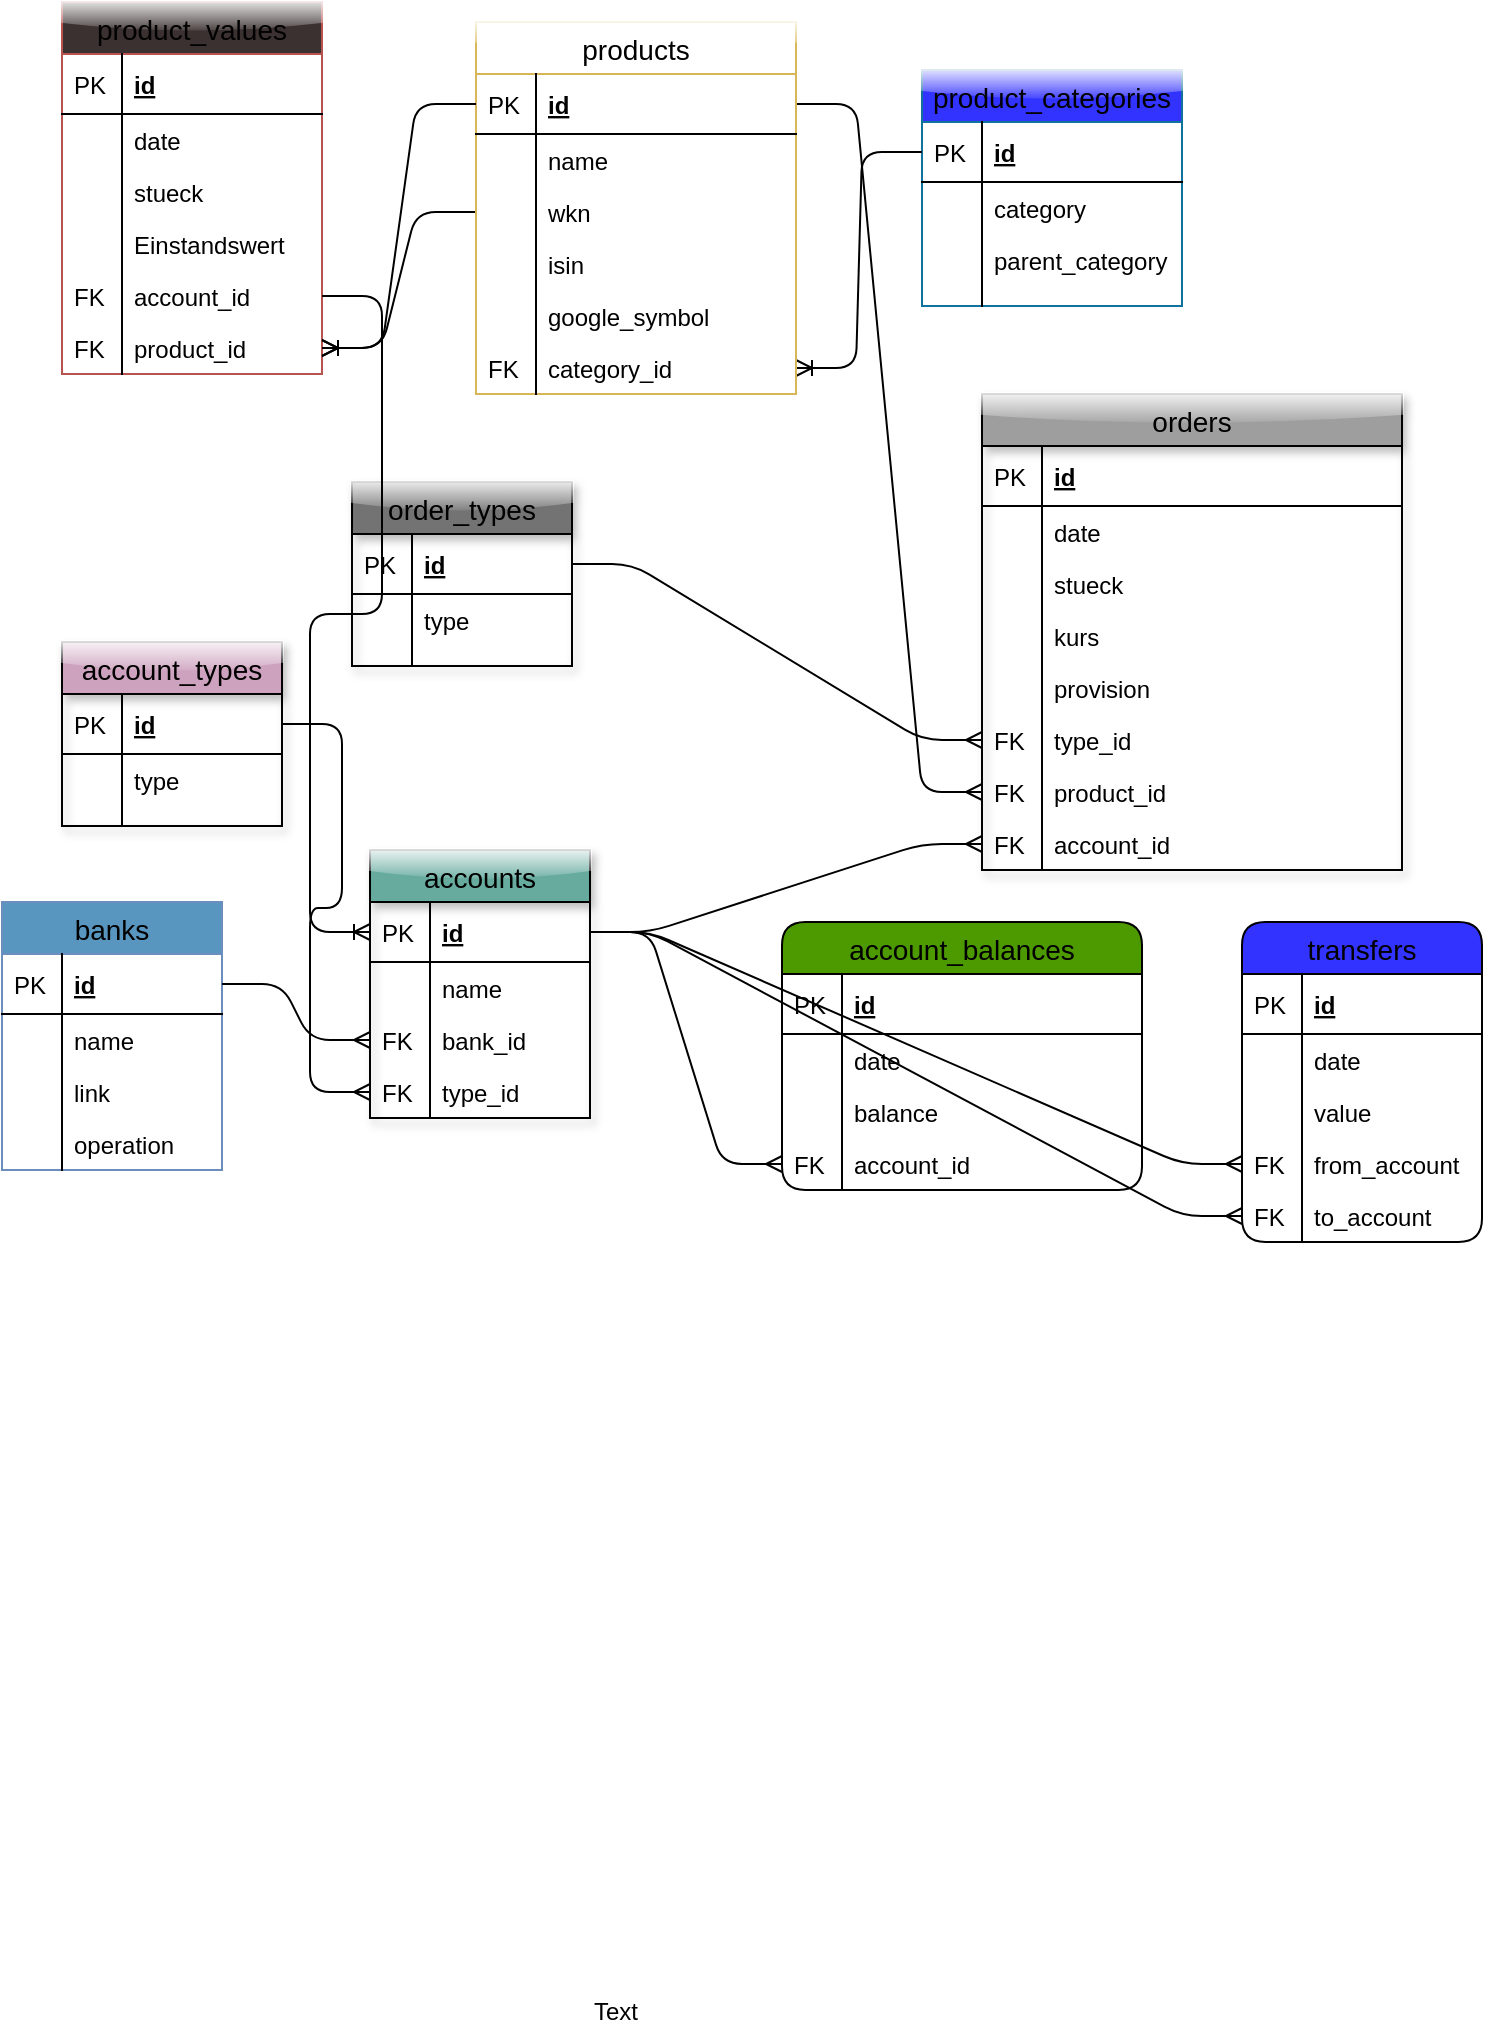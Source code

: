 <mxfile version="13.6.5">
    <diagram id="6hGFLwfOUW9BJ-s0fimq" name="All tables">
        <mxGraphModel dx="1537" dy="1178" grid="1" gridSize="10" guides="1" tooltips="1" connect="1" arrows="1" fold="1" page="1" pageScale="1" pageWidth="827" pageHeight="1169" math="0" shadow="0">
            <root>
                <mxCell id="0"/>
                <mxCell id="1" parent="0"/>
                <mxCell id="22" value="product_categories" style="swimlane;fontStyle=0;childLayout=stackLayout;horizontal=1;startSize=26;horizontalStack=0;resizeParent=1;resizeParentMax=0;resizeLast=0;collapsible=1;marginBottom=0;swimlaneFillColor=none;align=center;fontSize=14;strokeColor=#10739e;glass=1;fillColor=#3333FF;" parent="1" vertex="1">
                    <mxGeometry x="-350" y="64" width="130" height="118" as="geometry"/>
                </mxCell>
                <mxCell id="23" value="id" style="shape=partialRectangle;top=0;left=0;right=0;bottom=1;align=left;verticalAlign=middle;fillColor=none;spacingLeft=34;spacingRight=4;overflow=hidden;rotatable=0;points=[[0,0.5],[1,0.5]];portConstraint=eastwest;dropTarget=0;fontStyle=5;fontSize=12;" parent="22" vertex="1">
                    <mxGeometry y="26" width="130" height="30" as="geometry"/>
                </mxCell>
                <mxCell id="24" value="PK" style="shape=partialRectangle;top=0;left=0;bottom=0;fillColor=none;align=left;verticalAlign=middle;spacingLeft=4;spacingRight=4;overflow=hidden;rotatable=0;points=[];portConstraint=eastwest;part=1;fontSize=12;" parent="23" vertex="1" connectable="0">
                    <mxGeometry width="30" height="30" as="geometry"/>
                </mxCell>
                <mxCell id="25" value="category" style="shape=partialRectangle;top=0;left=0;right=0;bottom=0;align=left;verticalAlign=top;fillColor=none;spacingLeft=34;spacingRight=4;overflow=hidden;rotatable=0;points=[[0,0.5],[1,0.5]];portConstraint=eastwest;dropTarget=0;fontSize=12;" parent="22" vertex="1">
                    <mxGeometry y="56" width="130" height="26" as="geometry"/>
                </mxCell>
                <mxCell id="26" value="" style="shape=partialRectangle;top=0;left=0;bottom=0;fillColor=none;align=left;verticalAlign=top;spacingLeft=4;spacingRight=4;overflow=hidden;rotatable=0;points=[];portConstraint=eastwest;part=1;fontSize=12;" parent="25" vertex="1" connectable="0">
                    <mxGeometry width="30" height="26" as="geometry"/>
                </mxCell>
                <mxCell id="27" value="parent_category" style="shape=partialRectangle;top=0;left=0;right=0;bottom=0;align=left;verticalAlign=top;fillColor=none;spacingLeft=34;spacingRight=4;overflow=hidden;rotatable=0;points=[[0,0.5],[1,0.5]];portConstraint=eastwest;dropTarget=0;fontSize=12;" parent="22" vertex="1">
                    <mxGeometry y="82" width="130" height="26" as="geometry"/>
                </mxCell>
                <mxCell id="28" value="" style="shape=partialRectangle;top=0;left=0;bottom=0;fillColor=none;align=left;verticalAlign=top;spacingLeft=4;spacingRight=4;overflow=hidden;rotatable=0;points=[];portConstraint=eastwest;part=1;fontSize=12;" parent="27" vertex="1" connectable="0">
                    <mxGeometry width="30" height="26" as="geometry"/>
                </mxCell>
                <mxCell id="31" value="" style="shape=partialRectangle;top=0;left=0;right=0;bottom=0;align=left;verticalAlign=top;fillColor=none;spacingLeft=34;spacingRight=4;overflow=hidden;rotatable=0;points=[[0,0.5],[1,0.5]];portConstraint=eastwest;dropTarget=0;fontSize=12;" parent="22" vertex="1">
                    <mxGeometry y="108" width="130" height="10" as="geometry"/>
                </mxCell>
                <mxCell id="32" value="" style="shape=partialRectangle;top=0;left=0;bottom=0;fillColor=none;align=left;verticalAlign=top;spacingLeft=4;spacingRight=4;overflow=hidden;rotatable=0;points=[];portConstraint=eastwest;part=1;fontSize=12;" parent="31" vertex="1" connectable="0">
                    <mxGeometry width="30" height="10" as="geometry"/>
                </mxCell>
                <mxCell id="77" value="" style="edgeStyle=entityRelationEdgeStyle;fontSize=12;html=1;endArrow=ERoneToMany;" parent="1" source="23" target="320" edge="1">
                    <mxGeometry width="100" height="100" relative="1" as="geometry">
                        <mxPoint x="-690" y="730" as="sourcePoint"/>
                        <mxPoint x="-580" y="95" as="targetPoint"/>
                    </mxGeometry>
                </mxCell>
                <mxCell id="132" value="accounts" style="swimlane;fontStyle=0;childLayout=stackLayout;horizontal=1;startSize=26;fillColor=#67AB9F;horizontalStack=0;resizeParent=1;resizeParentMax=0;resizeLast=0;collapsible=1;marginBottom=0;swimlaneFillColor=none;align=center;fontSize=14;rounded=0;shadow=1;glass=1;comic=0;" parent="1" vertex="1">
                    <mxGeometry x="-626" y="454" width="110" height="134" as="geometry"/>
                </mxCell>
                <mxCell id="133" value="id" style="shape=partialRectangle;top=0;left=0;right=0;bottom=1;align=left;verticalAlign=middle;fillColor=none;spacingLeft=34;spacingRight=4;overflow=hidden;rotatable=0;points=[[0,0.5],[1,0.5]];portConstraint=eastwest;dropTarget=0;fontStyle=5;fontSize=12;" parent="132" vertex="1">
                    <mxGeometry y="26" width="110" height="30" as="geometry"/>
                </mxCell>
                <mxCell id="134" value="PK" style="shape=partialRectangle;top=0;left=0;bottom=0;fillColor=none;align=left;verticalAlign=middle;spacingLeft=4;spacingRight=4;overflow=hidden;rotatable=0;points=[];portConstraint=eastwest;part=1;fontSize=12;" parent="133" vertex="1" connectable="0">
                    <mxGeometry width="30" height="30" as="geometry"/>
                </mxCell>
                <mxCell id="135" value="name" style="shape=partialRectangle;top=0;left=0;right=0;bottom=0;align=left;verticalAlign=top;fillColor=none;spacingLeft=34;spacingRight=4;overflow=hidden;rotatable=0;points=[[0,0.5],[1,0.5]];portConstraint=eastwest;dropTarget=0;fontSize=12;" parent="132" vertex="1">
                    <mxGeometry y="56" width="110" height="26" as="geometry"/>
                </mxCell>
                <mxCell id="136" value="" style="shape=partialRectangle;top=0;left=0;bottom=0;fillColor=none;align=left;verticalAlign=top;spacingLeft=4;spacingRight=4;overflow=hidden;rotatable=0;points=[];portConstraint=eastwest;part=1;fontSize=12;" parent="135" vertex="1" connectable="0">
                    <mxGeometry width="30" height="26" as="geometry"/>
                </mxCell>
                <mxCell id="329" value="bank_id" style="shape=partialRectangle;top=0;left=0;right=0;bottom=0;align=left;verticalAlign=top;fillColor=none;spacingLeft=34;spacingRight=4;overflow=hidden;rotatable=0;points=[[0,0.5],[1,0.5]];portConstraint=eastwest;dropTarget=0;fontSize=12;" parent="132" vertex="1">
                    <mxGeometry y="82" width="110" height="26" as="geometry"/>
                </mxCell>
                <mxCell id="330" value="FK" style="shape=partialRectangle;top=0;left=0;bottom=0;fillColor=none;align=left;verticalAlign=top;spacingLeft=4;spacingRight=4;overflow=hidden;rotatable=0;points=[];portConstraint=eastwest;part=1;fontSize=12;" parent="329" vertex="1" connectable="0">
                    <mxGeometry width="30" height="26" as="geometry"/>
                </mxCell>
                <mxCell id="331" value="type_id" style="shape=partialRectangle;top=0;left=0;right=0;bottom=0;align=left;verticalAlign=top;fillColor=none;spacingLeft=34;spacingRight=4;overflow=hidden;rotatable=0;points=[[0,0.5],[1,0.5]];portConstraint=eastwest;dropTarget=0;fontSize=12;" parent="132" vertex="1">
                    <mxGeometry y="108" width="110" height="26" as="geometry"/>
                </mxCell>
                <mxCell id="332" value="FK" style="shape=partialRectangle;top=0;left=0;bottom=0;fillColor=none;align=left;verticalAlign=top;spacingLeft=4;spacingRight=4;overflow=hidden;rotatable=0;points=[];portConstraint=eastwest;part=1;fontSize=12;" parent="331" vertex="1" connectable="0">
                    <mxGeometry width="30" height="26" as="geometry"/>
                </mxCell>
                <mxCell id="143" value="account_types" style="swimlane;fontStyle=0;childLayout=stackLayout;horizontal=1;startSize=26;fillColor=#CDA2BE;horizontalStack=0;resizeParent=1;resizeParentMax=0;resizeLast=0;collapsible=1;marginBottom=0;swimlaneFillColor=none;align=center;fontSize=14;rounded=0;shadow=1;glass=1;comic=0;" parent="1" vertex="1">
                    <mxGeometry x="-780" y="350" width="110" height="92" as="geometry"/>
                </mxCell>
                <mxCell id="144" value="id" style="shape=partialRectangle;top=0;left=0;right=0;bottom=1;align=left;verticalAlign=middle;fillColor=none;spacingLeft=34;spacingRight=4;overflow=hidden;rotatable=0;points=[[0,0.5],[1,0.5]];portConstraint=eastwest;dropTarget=0;fontStyle=5;fontSize=12;" parent="143" vertex="1">
                    <mxGeometry y="26" width="110" height="30" as="geometry"/>
                </mxCell>
                <mxCell id="145" value="PK" style="shape=partialRectangle;top=0;left=0;bottom=0;fillColor=none;align=left;verticalAlign=middle;spacingLeft=4;spacingRight=4;overflow=hidden;rotatable=0;points=[];portConstraint=eastwest;part=1;fontSize=12;" parent="144" vertex="1" connectable="0">
                    <mxGeometry width="30" height="30" as="geometry"/>
                </mxCell>
                <mxCell id="146" value="type" style="shape=partialRectangle;top=0;left=0;right=0;bottom=0;align=left;verticalAlign=top;fillColor=none;spacingLeft=34;spacingRight=4;overflow=hidden;rotatable=0;points=[[0,0.5],[1,0.5]];portConstraint=eastwest;dropTarget=0;fontSize=12;" parent="143" vertex="1">
                    <mxGeometry y="56" width="110" height="26" as="geometry"/>
                </mxCell>
                <mxCell id="147" value="" style="shape=partialRectangle;top=0;left=0;bottom=0;fillColor=none;align=left;verticalAlign=top;spacingLeft=4;spacingRight=4;overflow=hidden;rotatable=0;points=[];portConstraint=eastwest;part=1;fontSize=12;" parent="146" vertex="1" connectable="0">
                    <mxGeometry width="30" height="26" as="geometry"/>
                </mxCell>
                <mxCell id="152" value="" style="shape=partialRectangle;top=0;left=0;right=0;bottom=0;align=left;verticalAlign=top;fillColor=none;spacingLeft=34;spacingRight=4;overflow=hidden;rotatable=0;points=[[0,0.5],[1,0.5]];portConstraint=eastwest;dropTarget=0;fontSize=12;" parent="143" vertex="1">
                    <mxGeometry y="82" width="110" height="10" as="geometry"/>
                </mxCell>
                <mxCell id="153" value="" style="shape=partialRectangle;top=0;left=0;bottom=0;fillColor=none;align=left;verticalAlign=top;spacingLeft=4;spacingRight=4;overflow=hidden;rotatable=0;points=[];portConstraint=eastwest;part=1;fontSize=12;" parent="152" vertex="1" connectable="0">
                    <mxGeometry width="30" height="10" as="geometry"/>
                </mxCell>
                <mxCell id="154" value="order_types" style="swimlane;fontStyle=0;childLayout=stackLayout;horizontal=1;startSize=26;horizontalStack=0;resizeParent=1;resizeParentMax=0;resizeLast=0;collapsible=1;marginBottom=0;swimlaneFillColor=none;align=center;fontSize=14;rounded=0;shadow=1;glass=1;comic=0;fillColor=#737373;" parent="1" vertex="1">
                    <mxGeometry x="-635" y="270" width="110" height="92" as="geometry"/>
                </mxCell>
                <mxCell id="155" value="id" style="shape=partialRectangle;top=0;left=0;right=0;bottom=1;align=left;verticalAlign=middle;fillColor=none;spacingLeft=34;spacingRight=4;overflow=hidden;rotatable=0;points=[[0,0.5],[1,0.5]];portConstraint=eastwest;dropTarget=0;fontStyle=5;fontSize=12;" parent="154" vertex="1">
                    <mxGeometry y="26" width="110" height="30" as="geometry"/>
                </mxCell>
                <mxCell id="156" value="PK" style="shape=partialRectangle;top=0;left=0;bottom=0;fillColor=none;align=left;verticalAlign=middle;spacingLeft=4;spacingRight=4;overflow=hidden;rotatable=0;points=[];portConstraint=eastwest;part=1;fontSize=12;" parent="155" vertex="1" connectable="0">
                    <mxGeometry width="30" height="30" as="geometry"/>
                </mxCell>
                <mxCell id="157" value="type" style="shape=partialRectangle;top=0;left=0;right=0;bottom=0;align=left;verticalAlign=top;fillColor=none;spacingLeft=34;spacingRight=4;overflow=hidden;rotatable=0;points=[[0,0.5],[1,0.5]];portConstraint=eastwest;dropTarget=0;fontSize=12;" parent="154" vertex="1">
                    <mxGeometry y="56" width="110" height="26" as="geometry"/>
                </mxCell>
                <mxCell id="158" value="" style="shape=partialRectangle;top=0;left=0;bottom=0;fillColor=none;align=left;verticalAlign=top;spacingLeft=4;spacingRight=4;overflow=hidden;rotatable=0;points=[];portConstraint=eastwest;part=1;fontSize=12;" parent="157" vertex="1" connectable="0">
                    <mxGeometry width="30" height="26" as="geometry"/>
                </mxCell>
                <mxCell id="163" value="" style="shape=partialRectangle;top=0;left=0;right=0;bottom=0;align=left;verticalAlign=top;fillColor=none;spacingLeft=34;spacingRight=4;overflow=hidden;rotatable=0;points=[[0,0.5],[1,0.5]];portConstraint=eastwest;dropTarget=0;fontSize=12;" parent="154" vertex="1">
                    <mxGeometry y="82" width="110" height="10" as="geometry"/>
                </mxCell>
                <mxCell id="164" value="" style="shape=partialRectangle;top=0;left=0;bottom=0;fillColor=none;align=left;verticalAlign=top;spacingLeft=4;spacingRight=4;overflow=hidden;rotatable=0;points=[];portConstraint=eastwest;part=1;fontSize=12;" parent="163" vertex="1" connectable="0">
                    <mxGeometry width="30" height="10" as="geometry"/>
                </mxCell>
                <mxCell id="188" value="" style="edgeStyle=entityRelationEdgeStyle;fontSize=12;html=1;endArrow=ERmany;" parent="1" source="3" target="314" edge="1">
                    <mxGeometry width="100" height="100" relative="1" as="geometry">
                        <mxPoint x="-740" y="820" as="sourcePoint"/>
                        <mxPoint x="-315" y="247" as="targetPoint"/>
                    </mxGeometry>
                </mxCell>
                <mxCell id="202" value="" style="edgeStyle=entityRelationEdgeStyle;fontSize=12;html=1;endArrow=ERmany;" parent="1" source="155" target="312" edge="1">
                    <mxGeometry width="100" height="100" relative="1" as="geometry">
                        <mxPoint x="-740" y="820" as="sourcePoint"/>
                        <mxPoint x="-580" y="365" as="targetPoint"/>
                    </mxGeometry>
                </mxCell>
                <mxCell id="215" value="" style="edgeStyle=entityRelationEdgeStyle;fontSize=12;html=1;endArrow=ERmany;" parent="1" source="144" target="331" edge="1">
                    <mxGeometry width="100" height="100" relative="1" as="geometry">
                        <mxPoint x="-740" y="860" as="sourcePoint"/>
                        <mxPoint x="-520" y="665" as="targetPoint"/>
                    </mxGeometry>
                </mxCell>
                <mxCell id="227" value="" style="edgeStyle=entityRelationEdgeStyle;fontSize=12;html=1;endArrow=ERmany;" parent="1" source="133" target="322" edge="1">
                    <mxGeometry width="100" height="100" relative="1" as="geometry">
                        <mxPoint x="-740" y="860" as="sourcePoint"/>
                        <mxPoint x="-640" y="393" as="targetPoint"/>
                    </mxGeometry>
                </mxCell>
                <mxCell id="231" value="product_values" style="swimlane;fontStyle=0;childLayout=stackLayout;horizontal=1;startSize=26;horizontalStack=0;resizeParent=1;resizeParentMax=0;resizeLast=0;collapsible=1;marginBottom=0;swimlaneFillColor=none;align=center;fontSize=14;rounded=0;shadow=0;glass=1;strokeColor=#b85450;fillColor=#3B3130;" parent="1" vertex="1">
                    <mxGeometry x="-780" y="30" width="130" height="186" as="geometry"/>
                </mxCell>
                <mxCell id="232" value="id" style="shape=partialRectangle;top=0;left=0;right=0;bottom=1;align=left;verticalAlign=middle;fillColor=none;spacingLeft=34;spacingRight=4;overflow=hidden;rotatable=0;points=[[0,0.5],[1,0.5]];portConstraint=eastwest;dropTarget=0;fontStyle=5;fontSize=12;" parent="231" vertex="1">
                    <mxGeometry y="26" width="130" height="30" as="geometry"/>
                </mxCell>
                <mxCell id="233" value="PK" style="shape=partialRectangle;top=0;left=0;bottom=0;fillColor=none;align=left;verticalAlign=middle;spacingLeft=4;spacingRight=4;overflow=hidden;rotatable=0;points=[];portConstraint=eastwest;part=1;fontSize=12;" parent="232" vertex="1" connectable="0">
                    <mxGeometry width="30" height="30" as="geometry"/>
                </mxCell>
                <mxCell id="234" value="date" style="shape=partialRectangle;top=0;left=0;right=0;bottom=0;align=left;verticalAlign=top;fillColor=none;spacingLeft=34;spacingRight=4;overflow=hidden;rotatable=0;points=[[0,0.5],[1,0.5]];portConstraint=eastwest;dropTarget=0;fontSize=12;" parent="231" vertex="1">
                    <mxGeometry y="56" width="130" height="26" as="geometry"/>
                </mxCell>
                <mxCell id="235" value="" style="shape=partialRectangle;top=0;left=0;bottom=0;fillColor=none;align=left;verticalAlign=top;spacingLeft=4;spacingRight=4;overflow=hidden;rotatable=0;points=[];portConstraint=eastwest;part=1;fontSize=12;" parent="234" vertex="1" connectable="0">
                    <mxGeometry width="30" height="26" as="geometry"/>
                </mxCell>
                <mxCell id="316" value="stueck" style="shape=partialRectangle;top=0;left=0;right=0;bottom=0;align=left;verticalAlign=top;fillColor=none;spacingLeft=34;spacingRight=4;overflow=hidden;rotatable=0;points=[[0,0.5],[1,0.5]];portConstraint=eastwest;dropTarget=0;fontSize=12;" parent="231" vertex="1">
                    <mxGeometry y="82" width="130" height="26" as="geometry"/>
                </mxCell>
                <mxCell id="317" value="" style="shape=partialRectangle;top=0;left=0;bottom=0;fillColor=none;align=left;verticalAlign=top;spacingLeft=4;spacingRight=4;overflow=hidden;rotatable=0;points=[];portConstraint=eastwest;part=1;fontSize=12;" parent="316" vertex="1" connectable="0">
                    <mxGeometry width="30" height="26" as="geometry"/>
                </mxCell>
                <mxCell id="318" value="Einstandswert" style="shape=partialRectangle;top=0;left=0;right=0;bottom=0;align=left;verticalAlign=top;fillColor=none;spacingLeft=34;spacingRight=4;overflow=hidden;rotatable=0;points=[[0,0.5],[1,0.5]];portConstraint=eastwest;dropTarget=0;fontSize=12;" parent="231" vertex="1">
                    <mxGeometry y="108" width="130" height="26" as="geometry"/>
                </mxCell>
                <mxCell id="319" value="" style="shape=partialRectangle;top=0;left=0;bottom=0;fillColor=none;align=left;verticalAlign=top;spacingLeft=4;spacingRight=4;overflow=hidden;rotatable=0;points=[];portConstraint=eastwest;part=1;fontSize=12;" parent="318" vertex="1" connectable="0">
                    <mxGeometry width="30" height="26" as="geometry"/>
                </mxCell>
                <mxCell id="333" value="account_id" style="shape=partialRectangle;top=0;left=0;right=0;bottom=0;align=left;verticalAlign=top;fillColor=none;spacingLeft=34;spacingRight=4;overflow=hidden;rotatable=0;points=[[0,0.5],[1,0.5]];portConstraint=eastwest;dropTarget=0;fontSize=12;" parent="231" vertex="1">
                    <mxGeometry y="134" width="130" height="26" as="geometry"/>
                </mxCell>
                <mxCell id="334" value="FK" style="shape=partialRectangle;top=0;left=0;bottom=0;fillColor=none;align=left;verticalAlign=top;spacingLeft=4;spacingRight=4;overflow=hidden;rotatable=0;points=[];portConstraint=eastwest;part=1;fontSize=12;" parent="333" vertex="1" connectable="0">
                    <mxGeometry width="30" height="26" as="geometry"/>
                </mxCell>
                <mxCell id="236" value="product_id" style="shape=partialRectangle;top=0;left=0;right=0;bottom=0;align=left;verticalAlign=top;fillColor=none;spacingLeft=34;spacingRight=4;overflow=hidden;rotatable=0;points=[[0,0.5],[1,0.5]];portConstraint=eastwest;dropTarget=0;fontSize=12;" parent="231" vertex="1">
                    <mxGeometry y="160" width="130" height="26" as="geometry"/>
                </mxCell>
                <mxCell id="237" value="FK" style="shape=partialRectangle;top=0;left=0;bottom=0;fillColor=none;align=left;verticalAlign=top;spacingLeft=4;spacingRight=4;overflow=hidden;rotatable=0;points=[];portConstraint=eastwest;part=1;fontSize=12;" parent="236" vertex="1" connectable="0">
                    <mxGeometry width="30" height="26" as="geometry"/>
                </mxCell>
                <mxCell id="244" value="" style="edgeStyle=entityRelationEdgeStyle;fontSize=12;html=1;endArrow=ERmany;" parent="1" source="242" target="236" edge="1">
                    <mxGeometry width="100" height="100" relative="1" as="geometry">
                        <mxPoint x="-150" y="420" as="sourcePoint"/>
                        <mxPoint x="-50" y="320" as="targetPoint"/>
                    </mxGeometry>
                </mxCell>
                <mxCell id="247" value="banks" style="swimlane;fontStyle=0;childLayout=stackLayout;horizontal=1;startSize=26;fillColor=#5896BF;horizontalStack=0;resizeParent=1;resizeParentMax=0;resizeLast=0;collapsible=1;marginBottom=0;swimlaneFillColor=none;align=center;fontSize=14;strokeColor=#6c8ebf;" parent="1" vertex="1">
                    <mxGeometry x="-810" y="480" width="110" height="134" as="geometry"/>
                </mxCell>
                <mxCell id="248" value="id" style="shape=partialRectangle;top=0;left=0;right=0;bottom=1;align=left;verticalAlign=middle;fillColor=none;spacingLeft=34;spacingRight=4;overflow=hidden;rotatable=0;points=[[0,0.5],[1,0.5]];portConstraint=eastwest;dropTarget=0;fontStyle=5;fontSize=12;" parent="247" vertex="1">
                    <mxGeometry y="26" width="110" height="30" as="geometry"/>
                </mxCell>
                <mxCell id="249" value="PK" style="shape=partialRectangle;top=0;left=0;bottom=0;fillColor=none;align=left;verticalAlign=middle;spacingLeft=4;spacingRight=4;overflow=hidden;rotatable=0;points=[];portConstraint=eastwest;part=1;fontSize=12;" parent="248" vertex="1" connectable="0">
                    <mxGeometry width="30" height="30" as="geometry"/>
                </mxCell>
                <mxCell id="250" value="name" style="shape=partialRectangle;top=0;left=0;right=0;bottom=0;align=left;verticalAlign=top;fillColor=none;spacingLeft=34;spacingRight=4;overflow=hidden;rotatable=0;points=[[0,0.5],[1,0.5]];portConstraint=eastwest;dropTarget=0;fontSize=12;" parent="247" vertex="1">
                    <mxGeometry y="56" width="110" height="26" as="geometry"/>
                </mxCell>
                <mxCell id="251" value="" style="shape=partialRectangle;top=0;left=0;bottom=0;fillColor=none;align=left;verticalAlign=top;spacingLeft=4;spacingRight=4;overflow=hidden;rotatable=0;points=[];portConstraint=eastwest;part=1;fontSize=12;" parent="250" vertex="1" connectable="0">
                    <mxGeometry width="30" height="26" as="geometry"/>
                </mxCell>
                <mxCell id="252" value="link" style="shape=partialRectangle;top=0;left=0;right=0;bottom=0;align=left;verticalAlign=top;fillColor=none;spacingLeft=34;spacingRight=4;overflow=hidden;rotatable=0;points=[[0,0.5],[1,0.5]];portConstraint=eastwest;dropTarget=0;fontSize=12;" parent="247" vertex="1">
                    <mxGeometry y="82" width="110" height="26" as="geometry"/>
                </mxCell>
                <mxCell id="253" value="" style="shape=partialRectangle;top=0;left=0;bottom=0;fillColor=none;align=left;verticalAlign=top;spacingLeft=4;spacingRight=4;overflow=hidden;rotatable=0;points=[];portConstraint=eastwest;part=1;fontSize=12;" parent="252" vertex="1" connectable="0">
                    <mxGeometry width="30" height="26" as="geometry"/>
                </mxCell>
                <mxCell id="254" value="operation" style="shape=partialRectangle;top=0;left=0;right=0;bottom=0;align=left;verticalAlign=top;fillColor=none;spacingLeft=34;spacingRight=4;overflow=hidden;rotatable=0;points=[[0,0.5],[1,0.5]];portConstraint=eastwest;dropTarget=0;fontSize=12;" parent="247" vertex="1">
                    <mxGeometry y="108" width="110" height="26" as="geometry"/>
                </mxCell>
                <mxCell id="255" value="" style="shape=partialRectangle;top=0;left=0;bottom=0;fillColor=none;align=left;verticalAlign=top;spacingLeft=4;spacingRight=4;overflow=hidden;rotatable=0;points=[];portConstraint=eastwest;part=1;fontSize=12;" parent="254" vertex="1" connectable="0">
                    <mxGeometry width="30" height="26" as="geometry"/>
                </mxCell>
                <mxCell id="275" value="" style="edgeStyle=entityRelationEdgeStyle;fontSize=12;html=1;endArrow=ERmany;" parent="1" source="248" target="329" edge="1">
                    <mxGeometry width="100" height="100" relative="1" as="geometry">
                        <mxPoint x="-740" y="1070" as="sourcePoint"/>
                        <mxPoint x="-490" y="865" as="targetPoint"/>
                    </mxGeometry>
                </mxCell>
                <mxCell id="278" value="transfers" style="swimlane;fontStyle=0;childLayout=stackLayout;horizontal=1;startSize=26;fillColor=#3333FF;horizontalStack=0;resizeParent=1;resizeParentMax=0;resizeLast=0;collapsible=1;marginBottom=0;swimlaneFillColor=none;align=center;fontSize=14;rounded=1;" parent="1" vertex="1">
                    <mxGeometry x="-190" y="490" width="120" height="160" as="geometry"/>
                </mxCell>
                <mxCell id="279" value="id" style="shape=partialRectangle;top=0;left=0;right=0;bottom=1;align=left;verticalAlign=middle;fillColor=none;spacingLeft=34;spacingRight=4;overflow=hidden;rotatable=0;points=[[0,0.5],[1,0.5]];portConstraint=eastwest;dropTarget=0;fontStyle=5;fontSize=12;" parent="278" vertex="1">
                    <mxGeometry y="26" width="120" height="30" as="geometry"/>
                </mxCell>
                <mxCell id="280" value="PK" style="shape=partialRectangle;top=0;left=0;bottom=0;fillColor=none;align=left;verticalAlign=middle;spacingLeft=4;spacingRight=4;overflow=hidden;rotatable=0;points=[];portConstraint=eastwest;part=1;fontSize=12;" parent="279" vertex="1" connectable="0">
                    <mxGeometry width="30" height="30" as="geometry"/>
                </mxCell>
                <mxCell id="281" value="date" style="shape=partialRectangle;top=0;left=0;right=0;bottom=0;align=left;verticalAlign=top;fillColor=none;spacingLeft=34;spacingRight=4;overflow=hidden;rotatable=0;points=[[0,0.5],[1,0.5]];portConstraint=eastwest;dropTarget=0;fontSize=12;" parent="278" vertex="1">
                    <mxGeometry y="56" width="120" height="26" as="geometry"/>
                </mxCell>
                <mxCell id="282" value="" style="shape=partialRectangle;top=0;left=0;bottom=0;fillColor=none;align=left;verticalAlign=top;spacingLeft=4;spacingRight=4;overflow=hidden;rotatable=0;points=[];portConstraint=eastwest;part=1;fontSize=12;" parent="281" vertex="1" connectable="0">
                    <mxGeometry width="30" height="26" as="geometry"/>
                </mxCell>
                <mxCell id="283" value="value" style="shape=partialRectangle;top=0;left=0;right=0;bottom=0;align=left;verticalAlign=top;fillColor=none;spacingLeft=34;spacingRight=4;overflow=hidden;rotatable=0;points=[[0,0.5],[1,0.5]];portConstraint=eastwest;dropTarget=0;fontSize=12;" parent="278" vertex="1">
                    <mxGeometry y="82" width="120" height="26" as="geometry"/>
                </mxCell>
                <mxCell id="284" value="" style="shape=partialRectangle;top=0;left=0;bottom=0;fillColor=none;align=left;verticalAlign=top;spacingLeft=4;spacingRight=4;overflow=hidden;rotatable=0;points=[];portConstraint=eastwest;part=1;fontSize=12;" parent="283" vertex="1" connectable="0">
                    <mxGeometry width="30" height="26" as="geometry"/>
                </mxCell>
                <mxCell id="285" value="from_account" style="shape=partialRectangle;top=0;left=0;right=0;bottom=0;align=left;verticalAlign=top;fillColor=none;spacingLeft=34;spacingRight=4;overflow=hidden;rotatable=0;points=[[0,0.5],[1,0.5]];portConstraint=eastwest;dropTarget=0;fontSize=12;" parent="278" vertex="1">
                    <mxGeometry y="108" width="120" height="26" as="geometry"/>
                </mxCell>
                <mxCell id="286" value="FK" style="shape=partialRectangle;top=0;left=0;bottom=0;fillColor=none;align=left;verticalAlign=top;spacingLeft=4;spacingRight=4;overflow=hidden;rotatable=0;points=[];portConstraint=eastwest;part=1;fontSize=12;" parent="285" vertex="1" connectable="0">
                    <mxGeometry width="30" height="26" as="geometry"/>
                </mxCell>
                <mxCell id="289" value="to_account" style="shape=partialRectangle;top=0;left=0;right=0;bottom=0;align=left;verticalAlign=top;fillColor=none;spacingLeft=34;spacingRight=4;overflow=hidden;rotatable=0;points=[[0,0.5],[1,0.5]];portConstraint=eastwest;dropTarget=0;fontSize=12;" parent="278" vertex="1">
                    <mxGeometry y="134" width="120" height="26" as="geometry"/>
                </mxCell>
                <mxCell id="290" value="FK" style="shape=partialRectangle;top=0;left=0;bottom=0;fillColor=none;align=left;verticalAlign=top;spacingLeft=4;spacingRight=4;overflow=hidden;rotatable=0;points=[];portConstraint=eastwest;part=1;fontSize=12;" parent="289" vertex="1" connectable="0">
                    <mxGeometry width="30" height="26" as="geometry"/>
                </mxCell>
                <mxCell id="2" value="products" style="swimlane;fontStyle=0;childLayout=stackLayout;horizontal=1;startSize=26;horizontalStack=0;resizeParent=1;resizeParentMax=0;resizeLast=0;collapsible=1;marginBottom=0;align=center;fontSize=14;strokeColor=#d6b656;glass=1;" parent="1" vertex="1">
                    <mxGeometry x="-573" y="40" width="160" height="186" as="geometry"/>
                </mxCell>
                <mxCell id="3" value="id" style="shape=partialRectangle;top=0;left=0;right=0;bottom=1;align=left;verticalAlign=middle;fillColor=none;spacingLeft=34;spacingRight=4;overflow=hidden;rotatable=0;points=[[0,0.5],[1,0.5]];portConstraint=eastwest;dropTarget=0;fontStyle=5;fontSize=12;" parent="2" vertex="1">
                    <mxGeometry y="26" width="160" height="30" as="geometry"/>
                </mxCell>
                <mxCell id="4" value="PK" style="shape=partialRectangle;top=0;left=0;bottom=0;fillColor=none;align=left;verticalAlign=middle;spacingLeft=4;spacingRight=4;overflow=hidden;rotatable=0;points=[];portConstraint=eastwest;part=1;fontSize=12;" parent="3" vertex="1" connectable="0">
                    <mxGeometry width="30" height="30" as="geometry"/>
                </mxCell>
                <mxCell id="5" value="name" style="shape=partialRectangle;top=0;left=0;right=0;bottom=0;align=left;verticalAlign=top;fillColor=none;spacingLeft=34;spacingRight=4;overflow=hidden;rotatable=0;points=[[0,0.5],[1,0.5]];portConstraint=eastwest;dropTarget=0;fontSize=12;" parent="2" vertex="1">
                    <mxGeometry y="56" width="160" height="26" as="geometry"/>
                </mxCell>
                <mxCell id="6" value="" style="shape=partialRectangle;top=0;left=0;bottom=0;fillColor=none;align=left;verticalAlign=top;spacingLeft=4;spacingRight=4;overflow=hidden;rotatable=0;points=[];portConstraint=eastwest;part=1;fontSize=12;" parent="5" vertex="1" connectable="0">
                    <mxGeometry width="30" height="26" as="geometry"/>
                </mxCell>
                <mxCell id="242" value="wkn" style="shape=partialRectangle;top=0;left=0;right=0;bottom=0;align=left;verticalAlign=top;fillColor=none;spacingLeft=34;spacingRight=4;overflow=hidden;rotatable=0;points=[[0,0.5],[1,0.5]];portConstraint=eastwest;dropTarget=0;fontSize=12;" parent="2" vertex="1">
                    <mxGeometry y="82" width="160" height="26" as="geometry"/>
                </mxCell>
                <mxCell id="243" value="" style="shape=partialRectangle;top=0;left=0;bottom=0;fillColor=none;align=left;verticalAlign=top;spacingLeft=4;spacingRight=4;overflow=hidden;rotatable=0;points=[];portConstraint=eastwest;part=1;fontSize=12;" parent="242" vertex="1" connectable="0">
                    <mxGeometry width="30" height="26" as="geometry"/>
                </mxCell>
                <mxCell id="7" value="isin" style="shape=partialRectangle;top=0;left=0;right=0;bottom=0;align=left;verticalAlign=top;fillColor=none;spacingLeft=34;spacingRight=4;overflow=hidden;rotatable=0;points=[[0,0.5],[1,0.5]];portConstraint=eastwest;dropTarget=0;fontSize=12;" parent="2" vertex="1">
                    <mxGeometry y="108" width="160" height="26" as="geometry"/>
                </mxCell>
                <mxCell id="8" value="" style="shape=partialRectangle;top=0;left=0;bottom=0;fillColor=none;align=left;verticalAlign=top;spacingLeft=4;spacingRight=4;overflow=hidden;rotatable=0;points=[];portConstraint=eastwest;part=1;fontSize=12;" parent="7" vertex="1" connectable="0">
                    <mxGeometry width="30" height="26" as="geometry"/>
                </mxCell>
                <mxCell id="9" value="google_symbol" style="shape=partialRectangle;top=0;left=0;right=0;bottom=0;align=left;verticalAlign=top;fillColor=none;spacingLeft=34;spacingRight=4;overflow=hidden;rotatable=0;points=[[0,0.5],[1,0.5]];portConstraint=eastwest;dropTarget=0;fontSize=12;" parent="2" vertex="1">
                    <mxGeometry y="134" width="160" height="26" as="geometry"/>
                </mxCell>
                <mxCell id="10" value="" style="shape=partialRectangle;top=0;left=0;bottom=0;fillColor=none;align=left;verticalAlign=top;spacingLeft=4;spacingRight=4;overflow=hidden;rotatable=0;points=[];portConstraint=eastwest;part=1;fontSize=12;" parent="9" vertex="1" connectable="0">
                    <mxGeometry width="30" height="26" as="geometry"/>
                </mxCell>
                <mxCell id="320" value="category_id" style="shape=partialRectangle;top=0;left=0;right=0;bottom=0;align=left;verticalAlign=top;fillColor=none;spacingLeft=34;spacingRight=4;overflow=hidden;rotatable=0;points=[[0,0.5],[1,0.5]];portConstraint=eastwest;dropTarget=0;fontSize=12;" parent="2" vertex="1">
                    <mxGeometry y="160" width="160" height="26" as="geometry"/>
                </mxCell>
                <mxCell id="321" value="FK" style="shape=partialRectangle;top=0;left=0;bottom=0;fillColor=none;align=left;verticalAlign=top;spacingLeft=4;spacingRight=4;overflow=hidden;rotatable=0;points=[];portConstraint=eastwest;part=1;fontSize=12;" parent="320" vertex="1" connectable="0">
                    <mxGeometry width="30" height="26" as="geometry"/>
                </mxCell>
                <mxCell id="291" value="Text" style="text;html=1;resizable=0;points=[];autosize=1;align=left;verticalAlign=top;spacingTop=-4;" parent="1" vertex="1">
                    <mxGeometry x="-516" y="1025" width="40" height="20" as="geometry"/>
                </mxCell>
                <mxCell id="292" value="" style="edgeStyle=entityRelationEdgeStyle;fontSize=12;html=1;endArrow=ERmany;" parent="1" source="133" target="285" edge="1">
                    <mxGeometry width="100" height="100" relative="1" as="geometry">
                        <mxPoint x="-480" y="700" as="sourcePoint"/>
                        <mxPoint x="-640" y="1070" as="targetPoint"/>
                    </mxGeometry>
                </mxCell>
                <mxCell id="293" value="" style="edgeStyle=entityRelationEdgeStyle;fontSize=12;html=1;endArrow=ERmany;" parent="1" source="133" target="289" edge="1">
                    <mxGeometry width="100" height="100" relative="1" as="geometry">
                        <mxPoint x="-740" y="1170" as="sourcePoint"/>
                        <mxPoint x="-640" y="1070" as="targetPoint"/>
                    </mxGeometry>
                </mxCell>
                <mxCell id="294" value="account_balances" style="swimlane;fontStyle=0;childLayout=stackLayout;horizontal=1;startSize=26;fillColor=#4D9900;horizontalStack=0;resizeParent=1;resizeParentMax=0;resizeLast=0;collapsible=1;marginBottom=0;swimlaneFillColor=none;align=center;fontSize=14;rounded=1;" parent="1" vertex="1">
                    <mxGeometry x="-420" y="490" width="180" height="134" as="geometry"/>
                </mxCell>
                <mxCell id="295" value="id" style="shape=partialRectangle;top=0;left=0;right=0;bottom=1;align=left;verticalAlign=middle;fillColor=none;spacingLeft=34;spacingRight=4;overflow=hidden;rotatable=0;points=[[0,0.5],[1,0.5]];portConstraint=eastwest;dropTarget=0;fontStyle=5;fontSize=12;" parent="294" vertex="1">
                    <mxGeometry y="26" width="180" height="30" as="geometry"/>
                </mxCell>
                <mxCell id="296" value="PK" style="shape=partialRectangle;top=0;left=0;bottom=0;fillColor=none;align=left;verticalAlign=middle;spacingLeft=4;spacingRight=4;overflow=hidden;rotatable=0;points=[];portConstraint=eastwest;part=1;fontSize=12;" parent="295" vertex="1" connectable="0">
                    <mxGeometry width="30" height="30" as="geometry"/>
                </mxCell>
                <mxCell id="297" value="date" style="shape=partialRectangle;top=0;left=0;right=0;bottom=0;align=left;verticalAlign=top;fillColor=none;spacingLeft=34;spacingRight=4;overflow=hidden;rotatable=0;points=[[0,0.5],[1,0.5]];portConstraint=eastwest;dropTarget=0;fontSize=12;" parent="294" vertex="1">
                    <mxGeometry y="56" width="180" height="26" as="geometry"/>
                </mxCell>
                <mxCell id="298" value="" style="shape=partialRectangle;top=0;left=0;bottom=0;fillColor=none;align=left;verticalAlign=top;spacingLeft=4;spacingRight=4;overflow=hidden;rotatable=0;points=[];portConstraint=eastwest;part=1;fontSize=12;" parent="297" vertex="1" connectable="0">
                    <mxGeometry width="30" height="26" as="geometry"/>
                </mxCell>
                <mxCell id="301" value="balance" style="shape=partialRectangle;top=0;left=0;right=0;bottom=0;align=left;verticalAlign=top;fillColor=none;spacingLeft=34;spacingRight=4;overflow=hidden;rotatable=0;points=[[0,0.5],[1,0.5]];portConstraint=eastwest;dropTarget=0;fontSize=12;" parent="294" vertex="1">
                    <mxGeometry y="82" width="180" height="26" as="geometry"/>
                </mxCell>
                <mxCell id="302" value="" style="shape=partialRectangle;top=0;left=0;bottom=0;fillColor=none;align=left;verticalAlign=top;spacingLeft=4;spacingRight=4;overflow=hidden;rotatable=0;points=[];portConstraint=eastwest;part=1;fontSize=12;" parent="301" vertex="1" connectable="0">
                    <mxGeometry width="30" height="26" as="geometry"/>
                </mxCell>
                <mxCell id="326" value="account_id" style="shape=partialRectangle;top=0;left=0;right=0;bottom=0;align=left;verticalAlign=top;fillColor=none;spacingLeft=34;spacingRight=4;overflow=hidden;rotatable=0;points=[[0,0.5],[1,0.5]];portConstraint=eastwest;dropTarget=0;fontSize=12;" parent="294" vertex="1">
                    <mxGeometry y="108" width="180" height="26" as="geometry"/>
                </mxCell>
                <mxCell id="327" value="FK" style="shape=partialRectangle;top=0;left=0;bottom=0;fillColor=none;align=left;verticalAlign=top;spacingLeft=4;spacingRight=4;overflow=hidden;rotatable=0;points=[];portConstraint=eastwest;part=1;fontSize=12;" parent="326" vertex="1" connectable="0">
                    <mxGeometry width="30" height="26" as="geometry"/>
                </mxCell>
                <mxCell id="305" value="" style="edgeStyle=entityRelationEdgeStyle;fontSize=12;html=1;endArrow=ERmany;" parent="1" source="133" target="326" edge="1">
                    <mxGeometry width="100" height="100" relative="1" as="geometry">
                        <mxPoint x="-190" y="860" as="sourcePoint"/>
                        <mxPoint x="-260" y="855" as="targetPoint"/>
                    </mxGeometry>
                </mxCell>
                <mxCell id="336" value="" style="edgeStyle=entityRelationEdgeStyle;fontSize=12;html=1;endArrow=ERoneToMany;" parent="1" source="333" target="133" edge="1">
                    <mxGeometry width="100" height="100" relative="1" as="geometry">
                        <mxPoint x="-460" y="650" as="sourcePoint"/>
                        <mxPoint x="-360" y="550" as="targetPoint"/>
                    </mxGeometry>
                </mxCell>
                <mxCell id="337" value="" style="edgeStyle=entityRelationEdgeStyle;fontSize=12;html=1;endArrow=ERoneToMany;" parent="1" source="3" target="236" edge="1">
                    <mxGeometry width="100" height="100" relative="1" as="geometry">
                        <mxPoint x="-460" y="650" as="sourcePoint"/>
                        <mxPoint x="-360" y="550" as="targetPoint"/>
                    </mxGeometry>
                </mxCell>
                <mxCell id="121" value="orders" style="swimlane;fontStyle=0;childLayout=stackLayout;horizontal=1;startSize=26;horizontalStack=0;resizeParent=1;resizeParentMax=0;resizeLast=0;collapsible=1;marginBottom=0;swimlaneFillColor=none;align=center;fontSize=14;rounded=0;glass=1;comic=0;shadow=1;fillColor=#9E9E9E;" parent="1" vertex="1">
                    <mxGeometry x="-320" y="226" width="210" height="238" as="geometry"/>
                </mxCell>
                <mxCell id="122" value="id" style="shape=partialRectangle;top=0;left=0;right=0;bottom=1;align=left;verticalAlign=middle;fillColor=none;spacingLeft=34;spacingRight=4;overflow=hidden;rotatable=0;points=[[0,0.5],[1,0.5]];portConstraint=eastwest;dropTarget=0;fontStyle=5;fontSize=12;" parent="121" vertex="1">
                    <mxGeometry y="26" width="210" height="30" as="geometry"/>
                </mxCell>
                <mxCell id="123" value="PK" style="shape=partialRectangle;top=0;left=0;bottom=0;fillColor=none;align=left;verticalAlign=middle;spacingLeft=4;spacingRight=4;overflow=hidden;rotatable=0;points=[];portConstraint=eastwest;part=1;fontSize=12;" parent="122" vertex="1" connectable="0">
                    <mxGeometry width="30" height="30" as="geometry"/>
                </mxCell>
                <mxCell id="124" value="date" style="shape=partialRectangle;top=0;left=0;right=0;bottom=0;align=left;verticalAlign=top;fillColor=none;spacingLeft=34;spacingRight=4;overflow=hidden;rotatable=0;points=[[0,0.5],[1,0.5]];portConstraint=eastwest;dropTarget=0;fontSize=12;" parent="121" vertex="1">
                    <mxGeometry y="56" width="210" height="26" as="geometry"/>
                </mxCell>
                <mxCell id="125" value="" style="shape=partialRectangle;top=0;left=0;bottom=0;fillColor=none;align=left;verticalAlign=top;spacingLeft=4;spacingRight=4;overflow=hidden;rotatable=0;points=[];portConstraint=eastwest;part=1;fontSize=12;" parent="124" vertex="1" connectable="0">
                    <mxGeometry width="30" height="26" as="geometry"/>
                </mxCell>
                <mxCell id="126" value="stueck" style="shape=partialRectangle;top=0;left=0;right=0;bottom=0;align=left;verticalAlign=top;fillColor=none;spacingLeft=34;spacingRight=4;overflow=hidden;rotatable=0;points=[[0,0.5],[1,0.5]];portConstraint=eastwest;dropTarget=0;fontSize=12;" parent="121" vertex="1">
                    <mxGeometry y="82" width="210" height="26" as="geometry"/>
                </mxCell>
                <mxCell id="127" value="" style="shape=partialRectangle;top=0;left=0;bottom=0;fillColor=none;align=left;verticalAlign=top;spacingLeft=4;spacingRight=4;overflow=hidden;rotatable=0;points=[];portConstraint=eastwest;part=1;fontSize=12;" parent="126" vertex="1" connectable="0">
                    <mxGeometry width="30" height="26" as="geometry"/>
                </mxCell>
                <mxCell id="128" value="kurs" style="shape=partialRectangle;top=0;left=0;right=0;bottom=0;align=left;verticalAlign=top;fillColor=none;spacingLeft=34;spacingRight=4;overflow=hidden;rotatable=0;points=[[0,0.5],[1,0.5]];portConstraint=eastwest;dropTarget=0;fontSize=12;" parent="121" vertex="1">
                    <mxGeometry y="108" width="210" height="26" as="geometry"/>
                </mxCell>
                <mxCell id="129" value="" style="shape=partialRectangle;top=0;left=0;bottom=0;fillColor=none;align=left;verticalAlign=top;spacingLeft=4;spacingRight=4;overflow=hidden;rotatable=0;points=[];portConstraint=eastwest;part=1;fontSize=12;" parent="128" vertex="1" connectable="0">
                    <mxGeometry width="30" height="26" as="geometry"/>
                </mxCell>
                <mxCell id="310" value="provision" style="shape=partialRectangle;top=0;left=0;right=0;bottom=0;align=left;verticalAlign=top;fillColor=none;spacingLeft=34;spacingRight=4;overflow=hidden;rotatable=0;points=[[0,0.5],[1,0.5]];portConstraint=eastwest;dropTarget=0;fontSize=12;" parent="121" vertex="1">
                    <mxGeometry y="134" width="210" height="26" as="geometry"/>
                </mxCell>
                <mxCell id="311" value="" style="shape=partialRectangle;top=0;left=0;bottom=0;fillColor=none;align=left;verticalAlign=top;spacingLeft=4;spacingRight=4;overflow=hidden;rotatable=0;points=[];portConstraint=eastwest;part=1;fontSize=12;" parent="310" vertex="1" connectable="0">
                    <mxGeometry width="30" height="26" as="geometry"/>
                </mxCell>
                <mxCell id="312" value="type_id" style="shape=partialRectangle;top=0;left=0;right=0;bottom=0;align=left;verticalAlign=top;fillColor=none;spacingLeft=34;spacingRight=4;overflow=hidden;rotatable=0;points=[[0,0.5],[1,0.5]];portConstraint=eastwest;dropTarget=0;fontSize=12;" parent="121" vertex="1">
                    <mxGeometry y="160" width="210" height="26" as="geometry"/>
                </mxCell>
                <mxCell id="313" value="FK" style="shape=partialRectangle;top=0;left=0;bottom=0;fillColor=none;align=left;verticalAlign=top;spacingLeft=4;spacingRight=4;overflow=hidden;rotatable=0;points=[];portConstraint=eastwest;part=1;fontSize=12;" parent="312" vertex="1" connectable="0">
                    <mxGeometry width="30" height="26" as="geometry"/>
                </mxCell>
                <mxCell id="314" value="product_id" style="shape=partialRectangle;top=0;left=0;right=0;bottom=0;align=left;verticalAlign=top;fillColor=none;spacingLeft=34;spacingRight=4;overflow=hidden;rotatable=0;points=[[0,0.5],[1,0.5]];portConstraint=eastwest;dropTarget=0;fontSize=12;" parent="121" vertex="1">
                    <mxGeometry y="186" width="210" height="26" as="geometry"/>
                </mxCell>
                <mxCell id="315" value="FK" style="shape=partialRectangle;top=0;left=0;bottom=0;fillColor=none;align=left;verticalAlign=top;spacingLeft=4;spacingRight=4;overflow=hidden;rotatable=0;points=[];portConstraint=eastwest;part=1;fontSize=12;" parent="314" vertex="1" connectable="0">
                    <mxGeometry width="30" height="26" as="geometry"/>
                </mxCell>
                <mxCell id="322" value="account_id" style="shape=partialRectangle;top=0;left=0;right=0;bottom=0;align=left;verticalAlign=top;fillColor=none;spacingLeft=34;spacingRight=4;overflow=hidden;rotatable=0;points=[[0,0.5],[1,0.5]];portConstraint=eastwest;dropTarget=0;fontSize=12;" parent="121" vertex="1">
                    <mxGeometry y="212" width="210" height="26" as="geometry"/>
                </mxCell>
                <mxCell id="323" value="FK" style="shape=partialRectangle;top=0;left=0;bottom=0;fillColor=none;align=left;verticalAlign=top;spacingLeft=4;spacingRight=4;overflow=hidden;rotatable=0;points=[];portConstraint=eastwest;part=1;fontSize=12;" parent="322" vertex="1" connectable="0">
                    <mxGeometry width="30" height="26" as="geometry"/>
                </mxCell>
            </root>
        </mxGraphModel>
    </diagram>
</mxfile>